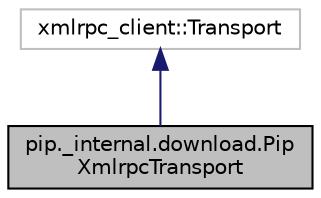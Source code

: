 digraph "pip._internal.download.PipXmlrpcTransport"
{
  edge [fontname="Helvetica",fontsize="10",labelfontname="Helvetica",labelfontsize="10"];
  node [fontname="Helvetica",fontsize="10",shape=record];
  Node2 [label="pip._internal.download.Pip\lXmlrpcTransport",height=0.2,width=0.4,color="black", fillcolor="grey75", style="filled", fontcolor="black"];
  Node3 -> Node2 [dir="back",color="midnightblue",fontsize="10",style="solid",fontname="Helvetica"];
  Node3 [label="xmlrpc_client::Transport",height=0.2,width=0.4,color="grey75", fillcolor="white", style="filled"];
}

